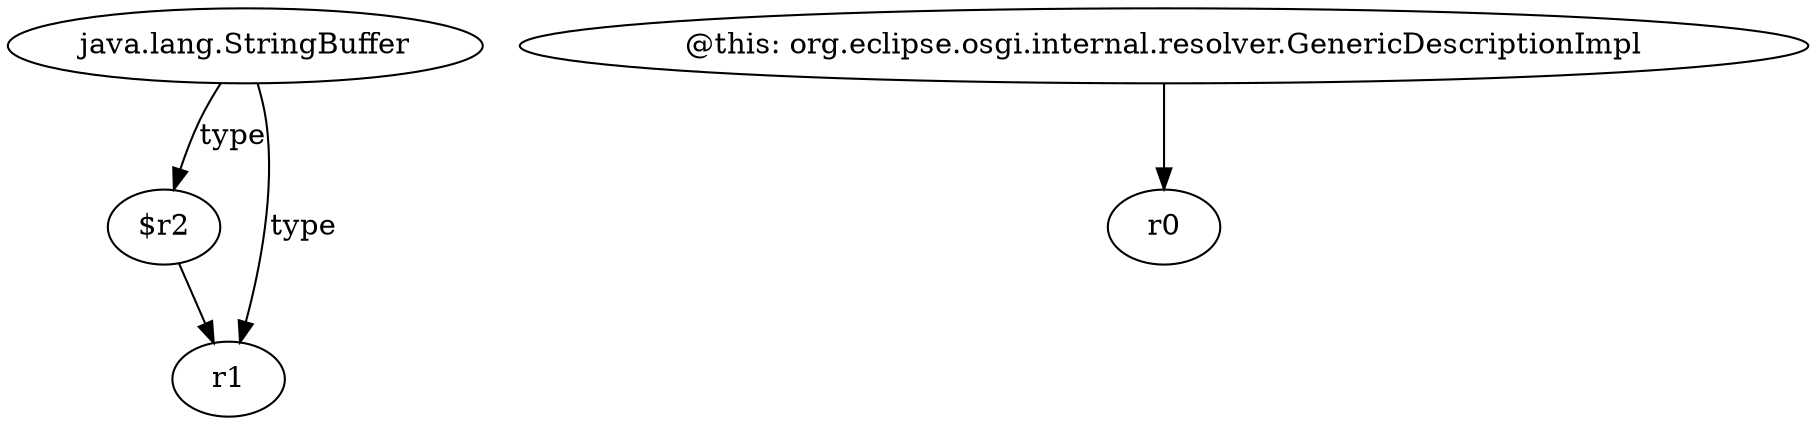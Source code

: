 digraph g {
0[label="$r2"]
1[label="r1"]
0->1[label=""]
2[label="java.lang.StringBuffer"]
2->1[label="type"]
3[label="@this: org.eclipse.osgi.internal.resolver.GenericDescriptionImpl"]
4[label="r0"]
3->4[label=""]
2->0[label="type"]
}